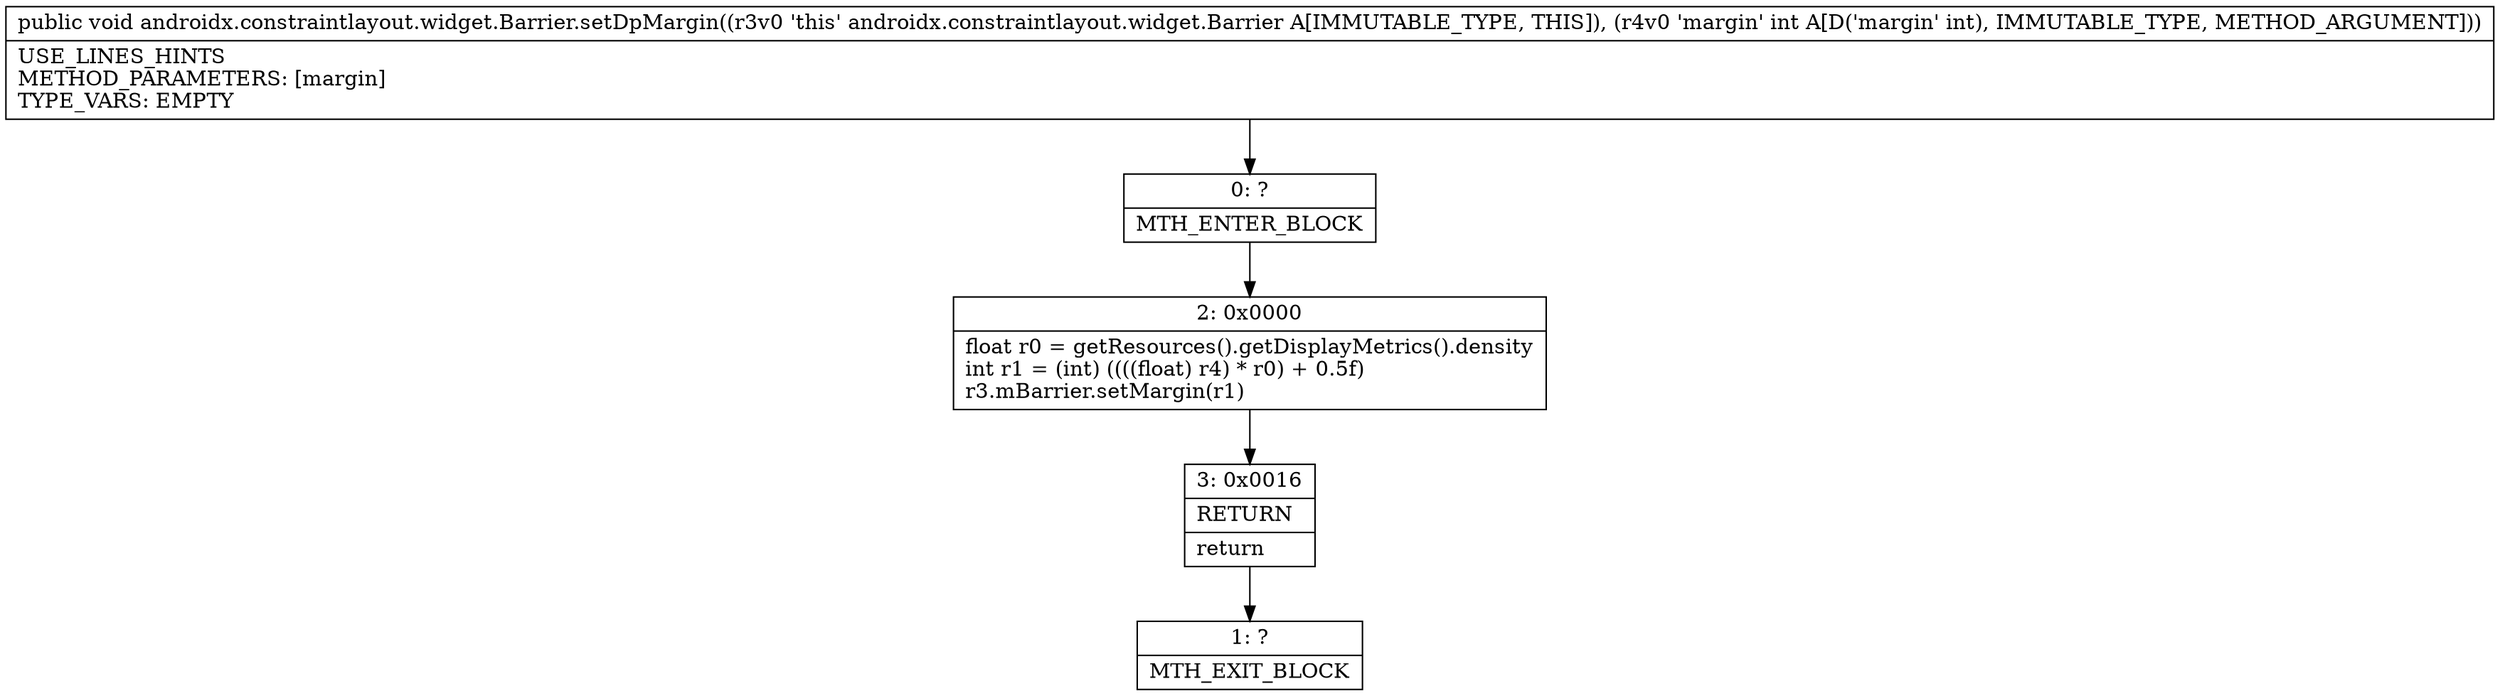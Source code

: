 digraph "CFG forandroidx.constraintlayout.widget.Barrier.setDpMargin(I)V" {
Node_0 [shape=record,label="{0\:\ ?|MTH_ENTER_BLOCK\l}"];
Node_2 [shape=record,label="{2\:\ 0x0000|float r0 = getResources().getDisplayMetrics().density\lint r1 = (int) ((((float) r4) * r0) + 0.5f)\lr3.mBarrier.setMargin(r1)\l}"];
Node_3 [shape=record,label="{3\:\ 0x0016|RETURN\l|return\l}"];
Node_1 [shape=record,label="{1\:\ ?|MTH_EXIT_BLOCK\l}"];
MethodNode[shape=record,label="{public void androidx.constraintlayout.widget.Barrier.setDpMargin((r3v0 'this' androidx.constraintlayout.widget.Barrier A[IMMUTABLE_TYPE, THIS]), (r4v0 'margin' int A[D('margin' int), IMMUTABLE_TYPE, METHOD_ARGUMENT]))  | USE_LINES_HINTS\lMETHOD_PARAMETERS: [margin]\lTYPE_VARS: EMPTY\l}"];
MethodNode -> Node_0;Node_0 -> Node_2;
Node_2 -> Node_3;
Node_3 -> Node_1;
}

